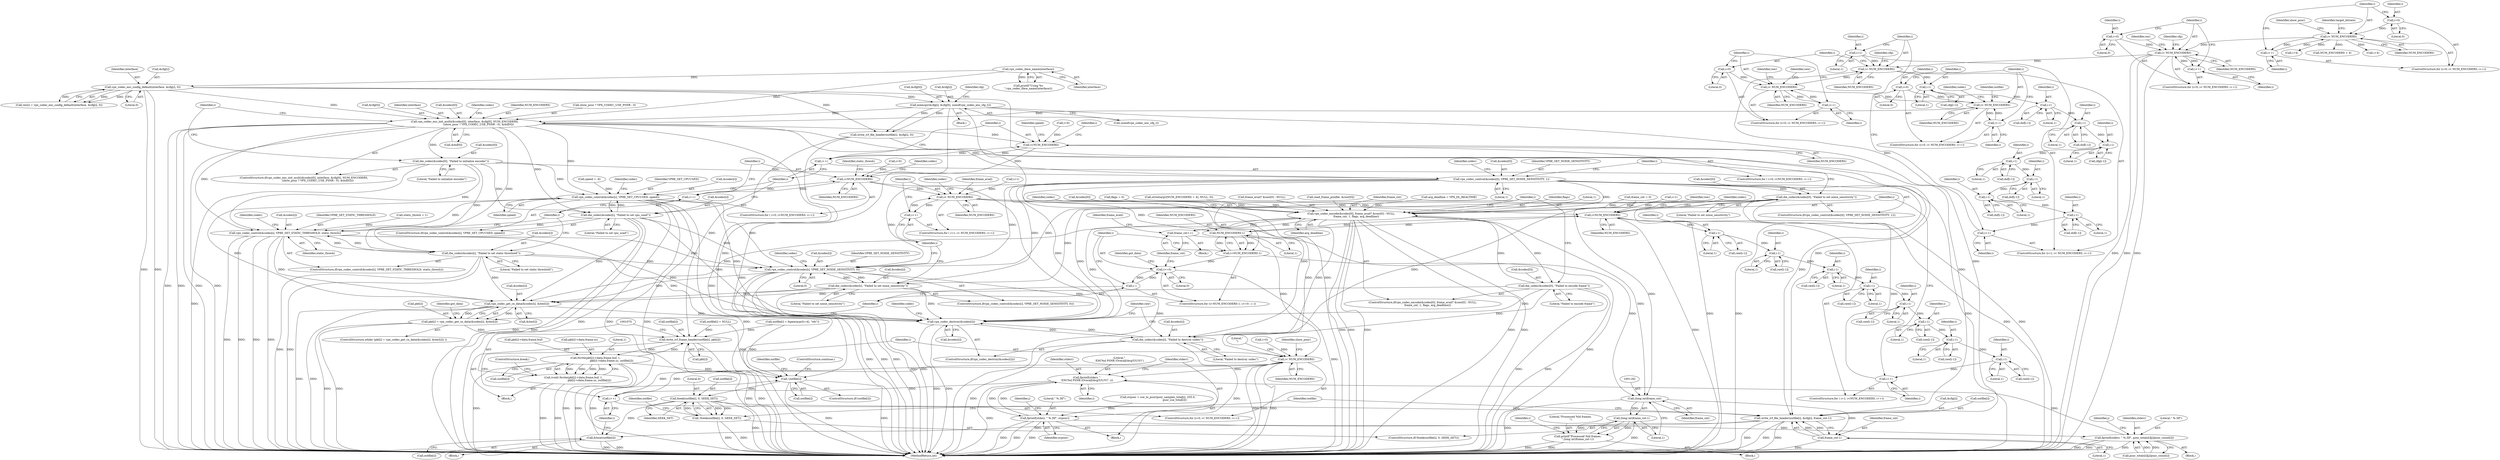 digraph "1_Android_5a9753fca56f0eeb9f61e342b2fccffc364f9426_22@array" {
"1000717" [label="(Call,vpx_codec_enc_init_multi(&codec[0], interface, &cfg[0], NUM_ENCODERS,\n                                 (show_psnr ? VPX_CODEC_USE_PSNR : 0), &dsf[0]))"];
"1000315" [label="(Call,vpx_codec_enc_config_default(interface, &cfg[i], 0))"];
"1000197" [label="(Call,vpx_codec_iface_name(interface))"];
"1000491" [label="(Call,memcpy(&cfg[i], &cfg[0], sizeof(vpx_codec_enc_cfg_t)))"];
"1000698" [label="(Call,i< NUM_ENCODERS)"];
"1000695" [label="(Call,i=0)"];
"1000701" [label="(Call,i++)"];
"1000637" [label="(Call,i< NUM_ENCODERS)"];
"1000640" [label="(Call,i++)"];
"1000634" [label="(Call,i=0)"];
"1000485" [label="(Call,i< NUM_ENCODERS)"];
"1000488" [label="(Call,i++)"];
"1000601" [label="(Call,i-1)"];
"1000586" [label="(Call,i-1)"];
"1000570" [label="(Call,i-1)"];
"1000562" [label="(Call,i-1)"];
"1000555" [label="(Call,i-1)"];
"1000542" [label="(Call,i-1)"];
"1000534" [label="(Call,i-1)"];
"1000527" [label="(Call,i-1)"];
"1000482" [label="(Call,i=1)"];
"1000305" [label="(Call,i< NUM_ENCODERS)"];
"1000308" [label="(Call,i++)"];
"1000302" [label="(Call,i=0)"];
"1000253" [label="(Call,i< NUM_ENCODERS)"];
"1000250" [label="(Call,i=0)"];
"1000256" [label="(Call,i++)"];
"1000736" [label="(Call,die_codec(&codec[0], \"Failed to initialize encoder\"))"];
"1000758" [label="(Call,vpx_codec_control(&codec[i], VP8E_SET_CPUUSED, speed))"];
"1000765" [label="(Call,die_codec(&codec[i], \"Failed to set cpu_used\"))"];
"1000786" [label="(Call,vpx_codec_control(&codec[i], VP8E_SET_STATIC_THRESHOLD, static_thresh))"];
"1000793" [label="(Call,die_codec(&codec[i], \"Failed to set static threshold\"))"];
"1000824" [label="(Call,vpx_codec_control(&codec[i], VP8E_SET_NOISE_SENSITIVITY, 0))"];
"1000831" [label="(Call,die_codec(&codec[i], \"Failed to set noise_sensitivity\"))"];
"1001041" [label="(Call,vpx_codec_get_cx_data(&codec[i], &iter[i]))"];
"1001037" [label="(Call,pkt[i] = vpx_codec_get_cx_data(&codec[i], &iter[i]))"];
"1001062" [label="(Call,write_ivf_frame_header(outfile[i], pkt[i]))"];
"1001071" [label="(Call,fwrite(pkt[i]->data.frame.buf, 1,\n                                      pkt[i]->data.frame.sz, outfile[i]))"];
"1001069" [label="(Call,(void) fwrite(pkt[i]->data.frame.buf, 1,\n                                      pkt[i]->data.frame.sz, outfile[i]))"];
"1001264" [label="(Call,!outfile[i])"];
"1001271" [label="(Call,fseek(outfile[i], 0, SEEK_SET))"];
"1001270" [label="(Call,!fseek(outfile[i], 0, SEEK_SET))"];
"1001277" [label="(Call,write_ivf_file_header(outfile[i], &cfg[i], frame_cnt-1))"];
"1001288" [label="(Call,fclose(outfile[i]))"];
"1001247" [label="(Call,vpx_codec_destroy(&codec[i]))"];
"1001252" [label="(Call,die_codec(&codec[i], \"Failed to destroy codec\"))"];
"1000800" [label="(Call,vpx_codec_control(&codec[0], VP8E_SET_NOISE_SENSITIVITY, 1))"];
"1000807" [label="(Call,die_codec(&codec[0], \"Failed to set noise_sensitivity\"))"];
"1000999" [label="(Call,vpx_codec_encode(&codec[0], frame_avail? &raw[0] : NULL,\n            frame_cnt, 1, flags, arg_deadline))"];
"1001015" [label="(Call,die_codec(&codec[0], \"Failed to encode frame\"))"];
"1001172" [label="(Call,frame_cnt++)"];
"1001181" [label="(Call,(long int)frame_cnt)"];
"1001180" [label="(Call,(long int)frame_cnt-1)"];
"1001178" [label="(Call,printf(\"Processed %ld frames.\n\",(long int)frame_cnt-1))"];
"1001285" [label="(Call,frame_cnt-1)"];
"1000746" [label="(Call,i<NUM_ENCODERS)"];
"1000749" [label="(Call,i++)"];
"1000775" [label="(Call,i<NUM_ENCODERS)"];
"1000778" [label="(Call,i++)"];
"1000817" [label="(Call,i< NUM_ENCODERS)"];
"1000820" [label="(Call,i++)"];
"1000870" [label="(Call,i<NUM_ENCODERS)"];
"1000881" [label="(Call,i-1)"];
"1000890" [label="(Call,i-1)"];
"1000899" [label="(Call,i-1)"];
"1000908" [label="(Call,i-1)"];
"1000917" [label="(Call,i-1)"];
"1000926" [label="(Call,i-1)"];
"1000934" [label="(Call,i-1)"];
"1000941" [label="(Call,i-1)"];
"1000873" [label="(Call,i++)"];
"1001024" [label="(Call,NUM_ENCODERS-1)"];
"1001022" [label="(Call,i=NUM_ENCODERS-1)"];
"1001027" [label="(Call,i>=0)"];
"1001030" [label="(Call,i--)"];
"1001189" [label="(Call,i< NUM_ENCODERS)"];
"1001192" [label="(Call,i++)"];
"1001216" [label="(Call,fprintf(stderr, \"\n ENC%d PSNR (Overall/Avg/Y/U/V)\", i))"];
"1001220" [label="(Call,fprintf(stderr, \" %.3lf\", ovpsnr))"];
"1001234" [label="(Call,fprintf(stderr, \" %.3lf\", psnr_totals[i][j]/psnr_count[i]))"];
"1000303" [label="(Identifier,i)"];
"1000195" [label="(Call,printf(\"Using %s\n\",vpx_codec_iface_name(interface)))"];
"1000305" [label="(Call,i< NUM_ENCODERS)"];
"1000765" [label="(Call,die_codec(&codec[i], \"Failed to set cpu_used\"))"];
"1000943" [label="(Literal,1)"];
"1001190" [label="(Identifier,i)"];
"1000936" [label="(Literal,1)"];
"1000135" [label="(Block,)"];
"1001194" [label="(Block,)"];
"1001275" [label="(Literal,0)"];
"1000824" [label="(Call,vpx_codec_control(&codec[i], VP8E_SET_NOISE_SENSITIVITY, 0))"];
"1000588" [label="(Literal,1)"];
"1000939" [label="(Call,raw[i-1])"];
"1001193" [label="(Identifier,i)"];
"1001281" [label="(Call,&cfg[i])"];
"1000308" [label="(Call,i++)"];
"1000746" [label="(Call,i<NUM_ENCODERS)"];
"1000587" [label="(Identifier,i)"];
"1000292" [label="(Identifier,show_psnr)"];
"1000534" [label="(Call,i-1)"];
"1000536" [label="(Literal,1)"];
"1000307" [label="(Identifier,NUM_ENCODERS)"];
"1000494" [label="(Identifier,cfg)"];
"1000832" [label="(Call,&codec[i])"];
"1000830" [label="(Literal,0)"];
"1001013" [label="(Identifier,flags)"];
"1000197" [label="(Call,vpx_codec_iface_name(interface))"];
"1001002" [label="(Identifier,codec)"];
"1000564" [label="(Literal,1)"];
"1000316" [label="(Identifier,interface)"];
"1001091" [label="(Call,outfile[i])"];
"1000311" [label="(Call,res[i] = vpx_codec_enc_config_default(interface, &cfg[i], 0))"];
"1000810" [label="(Identifier,codec)"];
"1000881" [label="(Call,i-1)"];
"1000723" [label="(Call,&cfg[0])"];
"1001296" [label="(MethodReturn,int)"];
"1001023" [label="(Identifier,i)"];
"1001014" [label="(Identifier,arg_deadline)"];
"1001293" [label="(Literal,\"\n\")"];
"1001226" [label="(Identifier,j)"];
"1000801" [label="(Call,&codec[0])"];
"1000601" [label="(Call,i-1)"];
"1000934" [label="(Call,i-1)"];
"1000556" [label="(Identifier,i)"];
"1000926" [label="(Call,i-1)"];
"1000785" [label="(ControlStructure,if(vpx_codec_control(&codec[i], VP8E_SET_STATIC_THRESHOLD, static_thresh)))"];
"1001187" [label="(Identifier,i)"];
"1000304" [label="(Literal,0)"];
"1000819" [label="(Identifier,NUM_ENCODERS)"];
"1000568" [label="(Call,dsf[i-1])"];
"1000888" [label="(Call,raw[i-1])"];
"1000313" [label="(Identifier,res)"];
"1000486" [label="(Identifier,i)"];
"1000306" [label="(Identifier,i)"];
"1000814" [label="(Call,i=1)"];
"1001217" [label="(Identifier,stderr)"];
"1000293" [label="(Call,strtol(argv[NUM_ENCODERS + 4], NULL, 0))"];
"1000743" [label="(Call,i=0)"];
"1000773" [label="(Identifier,i)"];
"1000542" [label="(Call,i-1)"];
"1001246" [label="(ControlStructure,if(vpx_codec_destroy(&codec[i])))"];
"1001186" [label="(Call,i=0)"];
"1000741" [label="(Literal,\"Failed to initialize encoder\")"];
"1001181" [label="(Call,(long int)frame_cnt)"];
"1000571" [label="(Identifier,i)"];
"1001197" [label="(Identifier,show_psnr)"];
"1000321" [label="(Literal,0)"];
"1000544" [label="(Literal,1)"];
"1000820" [label="(Call,i++)"];
"1000732" [label="(Call,&dsf[0])"];
"1000273" [label="(Call,outfile[i] = fopen(argv[i+4], \"wb\"))"];
"1000317" [label="(Call,&cfg[i])"];
"1000500" [label="(Call,sizeof(vpx_codec_enc_cfg_t))"];
"1000697" [label="(Literal,0)"];
"1000490" [label="(Block,)"];
"1001288" [label="(Call,fclose(outfile[i]))"];
"1000482" [label="(Call,i=1)"];
"1000489" [label="(Identifier,i)"];
"1000768" [label="(Identifier,codec)"];
"1001038" [label="(Call,pkt[i])"];
"1001216" [label="(Call,fprintf(stderr, \"\n ENC%d PSNR (Overall/Avg/Y/U/V)\", i))"];
"1001031" [label="(Identifier,i)"];
"1000791" [label="(Identifier,VP8E_SET_STATIC_THRESHOLD)"];
"1000821" [label="(Identifier,i)"];
"1000879" [label="(Call,raw[i-1])"];
"1001021" [label="(ControlStructure,for (i=NUM_ENCODERS-1; i>=0 ; i--))"];
"1001041" [label="(Call,vpx_codec_get_cx_data(&codec[i], &iter[i]))"];
"1001042" [label="(Call,&codec[i])"];
"1000783" [label="(Identifier,static_thresh)"];
"1000782" [label="(Call,static_thresh = 1)"];
"1000707" [label="(Call,write_ivf_file_header(outfile[i], &cfg[i], 0))"];
"1000603" [label="(Literal,1)"];
"1001004" [label="(Call,frame_avail? &raw[0] : NULL)"];
"1001269" [label="(ControlStructure,if(!fseek(outfile[i], 0, SEEK_SET)))"];
"1001233" [label="(Block,)"];
"1000640" [label="(Call,i++)"];
"1000918" [label="(Identifier,i)"];
"1001191" [label="(Identifier,NUM_ENCODERS)"];
"1001185" [label="(ControlStructure,for (i=0; i< NUM_ENCODERS; i++))"];
"1001025" [label="(Identifier,NUM_ENCODERS)"];
"1000638" [label="(Identifier,i)"];
"1000563" [label="(Identifier,i)"];
"1000831" [label="(Call,die_codec(&codec[i], \"Failed to set noise_sensitivity\"))"];
"1000772" [label="(Call,i=0)"];
"1000553" [label="(Call,cfg[i-1])"];
"1001180" [label="(Call,(long int)frame_cnt-1)"];
"1000678" [label="(Identifier,raw)"];
"1001221" [label="(Identifier,stderr)"];
"1000698" [label="(Call,i< NUM_ENCODERS)"];
"1000847" [label="(Block,)"];
"1001026" [label="(Literal,1)"];
"1000737" [label="(Call,&codec[0])"];
"1000562" [label="(Call,i-1)"];
"1000812" [label="(Literal,\"Failed to set noise_sensitivity\")"];
"1000901" [label="(Literal,1)"];
"1001173" [label="(Identifier,frame_cnt)"];
"1000736" [label="(Call,die_codec(&codec[0], \"Failed to initialize encoder\"))"];
"1000999" [label="(Call,vpx_codec_encode(&codec[0], frame_avail? &raw[0] : NULL,\n            frame_cnt, 1, flags, arg_deadline))"];
"1000807" [label="(Call,die_codec(&codec[0], \"Failed to set noise_sensitivity\"))"];
"1000525" [label="(Call,cfg[i-1])"];
"1000485" [label="(Call,i< NUM_ENCODERS)"];
"1001276" [label="(Identifier,SEEK_SET)"];
"1000871" [label="(Identifier,i)"];
"1000586" [label="(Call,i-1)"];
"1000253" [label="(Call,i< NUM_ENCODERS)"];
"1001184" [label="(Literal,1)"];
"1000262" [label="(Identifier,target_bitrate)"];
"1001223" [label="(Identifier,ovpsnr)"];
"1000716" [label="(ControlStructure,if(vpx_codec_enc_init_multi(&codec[0], interface, &cfg[0], NUM_ENCODERS,\n                                 (show_psnr ? VPX_CODEC_USE_PSNR : 0), &dsf[0])))"];
"1000700" [label="(Identifier,NUM_ENCODERS)"];
"1001060" [label="(Block,)"];
"1000602" [label="(Identifier,i)"];
"1000900" [label="(Identifier,i)"];
"1000928" [label="(Literal,1)"];
"1000806" [label="(Literal,1)"];
"1001272" [label="(Call,outfile[i])"];
"1000249" [label="(ControlStructure,for (i=0; i< NUM_ENCODERS; i++))"];
"1000758" [label="(Call,vpx_codec_control(&codec[i], VP8E_SET_CPUUSED, speed))"];
"1000250" [label="(Call,i=0)"];
"1001273" [label="(Identifier,outfile)"];
"1000777" [label="(Identifier,NUM_ENCODERS)"];
"1001183" [label="(Identifier,frame_cnt)"];
"1000899" [label="(Call,i-1)"];
"1001218" [label="(Literal,\"\n ENC%d PSNR (Overall/Avg/Y/U/V)\")"];
"1000702" [label="(Identifier,i)"];
"1000570" [label="(Call,i-1)"];
"1000874" [label="(Identifier,i)"];
"1000484" [label="(Literal,1)"];
"1001036" [label="(ControlStructure,while( (pkt[i] = vpx_codec_get_cx_data(&codec[i], &iter[i])) ))"];
"1001062" [label="(Call,write_ivf_frame_header(outfile[i], pkt[i]))"];
"1001263" [label="(ControlStructure,if(!outfile[i]))"];
"1000491" [label="(Call,memcpy(&cfg[i], &cfg[0], sizeof(vpx_codec_enc_cfg_t)))"];
"1000696" [label="(Identifier,i)"];
"1000280" [label="(Call,i+4)"];
"1001034" [label="(Identifier,got_data)"];
"1000924" [label="(Call,raw[i-1])"];
"1000998" [label="(ControlStructure,if(vpx_codec_encode(&codec[0], frame_avail? &raw[0] : NULL,\n            frame_cnt, 1, flags, arg_deadline)))"];
"1000301" [label="(ControlStructure,for (i=0; i< NUM_ENCODERS; i++))"];
"1000763" [label="(Identifier,VP8E_SET_CPUUSED)"];
"1000799" [label="(ControlStructure,if(vpx_codec_control(&codec[0], VP8E_SET_NOISE_SENSITIVITY, 1)))"];
"1001270" [label="(Call,!fseek(outfile[i], 0, SEEK_SET))"];
"1000857" [label="(Call,read_frame_p(infile, &raw[0]))"];
"1001222" [label="(Literal,\" %.3lf\")"];
"1000793" [label="(Call,die_codec(&codec[i], \"Failed to set static threshold\"))"];
"1001178" [label="(Call,printf(\"Processed %ld frames.\n\",(long int)frame_cnt-1))"];
"1000748" [label="(Identifier,NUM_ENCODERS)"];
"1000891" [label="(Identifier,i)"];
"1000742" [label="(ControlStructure,for ( i=0; i<NUM_ENCODERS; i++))"];
"1001271" [label="(Call,fseek(outfile[i], 0, SEEK_SET))"];
"1000701" [label="(Call,i++)"];
"1001024" [label="(Call,NUM_ENCODERS-1)"];
"1000256" [label="(Call,i++)"];
"1000488" [label="(Call,i++)"];
"1000694" [label="(ControlStructure,for (i=0; i< NUM_ENCODERS; i++))"];
"1000695" [label="(Call,i=0)"];
"1000481" [label="(ControlStructure,for (i=1; i< NUM_ENCODERS; i++))"];
"1001268" [label="(ControlStructure,continue;)"];
"1000637" [label="(Call,i< NUM_ENCODERS)"];
"1001011" [label="(Identifier,frame_cnt)"];
"1000757" [label="(ControlStructure,if(vpx_codec_control(&codec[i], VP8E_SET_CPUUSED, speed)))"];
"1001206" [label="(Call,ovpsnr = sse_to_psnr(psnr_samples_total[i], 255.0,\n                                        psnr_sse_total[i]))"];
"1000705" [label="(Identifier,outfile)"];
"1000927" [label="(Identifier,i)"];
"1000759" [label="(Call,&codec[i])"];
"1000897" [label="(Call,raw[i-1])"];
"1000919" [label="(Literal,1)"];
"1000827" [label="(Identifier,codec)"];
"1000836" [label="(Literal,\"Failed to set noise_sensitivity\")"];
"1000265" [label="(Call,outfile[i] = NULL)"];
"1000867" [label="(Call,i=1)"];
"1001081" [label="(Literal,1)"];
"1000834" [label="(Identifier,codec)"];
"1000883" [label="(Literal,1)"];
"1001219" [label="(Identifier,i)"];
"1000252" [label="(Literal,0)"];
"1000770" [label="(Literal,\"Failed to set cpu_used\")"];
"1000803" [label="(Identifier,codec)"];
"1001234" [label="(Call,fprintf(stderr, \" %.3lf\", psnr_totals[i][j]/psnr_count[i]))"];
"1001030" [label="(Call,i--)"];
"1000771" [label="(ControlStructure,for ( i=0; i<NUM_ENCODERS; i++))"];
"1000722" [label="(Identifier,interface)"];
"1001094" [label="(ControlStructure,break;)"];
"1000198" [label="(Identifier,interface)"];
"1000766" [label="(Call,&codec[i])"];
"1000156" [label="(Call,arg_deadline = VPX_DL_REALTIME)"];
"1000699" [label="(Identifier,i)"];
"1000296" [label="(Call,NUM_ENCODERS + 4)"];
"1001203" [label="(Block,)"];
"1000543" [label="(Identifier,i)"];
"1000779" [label="(Identifier,i)"];
"1000786" [label="(Call,vpx_codec_control(&codec[i], VP8E_SET_STATIC_THRESHOLD, static_thresh))"];
"1001063" [label="(Call,outfile[i])"];
"1000257" [label="(Identifier,i)"];
"1000798" [label="(Literal,\"Failed to set static threshold\")"];
"1000817" [label="(Call,i< NUM_ENCODERS)"];
"1000872" [label="(Identifier,NUM_ENCODERS)"];
"1000647" [label="(Identifier,raw)"];
"1000288" [label="(Call,i+4)"];
"1000909" [label="(Identifier,i)"];
"1000302" [label="(Call,i=0)"];
"1000251" [label="(Identifier,i)"];
"1000906" [label="(Call,raw[i-1])"];
"1000866" [label="(ControlStructure,for ( i=1; i<NUM_ENCODERS; i++))"];
"1001046" [label="(Call,&iter[i])"];
"1001290" [label="(Identifier,outfile)"];
"1001072" [label="(Call,pkt[i]->data.frame.buf)"];
"1000540" [label="(Call,dsf[i-1])"];
"1000718" [label="(Call,&codec[0])"];
"1000141" [label="(Call,frame_cnt = 0)"];
"1001066" [label="(Call,pkt[i])"];
"1001012" [label="(Literal,1)"];
"1000555" [label="(Call,i-1)"];
"1001189" [label="(Call,i< NUM_ENCODERS)"];
"1001255" [label="(Identifier,codec)"];
"1000641" [label="(Identifier,i)"];
"1000908" [label="(Call,i-1)"];
"1000892" [label="(Literal,1)"];
"1000309" [label="(Identifier,i)"];
"1000825" [label="(Call,&codec[i])"];
"1000557" [label="(Literal,1)"];
"1000932" [label="(Call,raw[i-1])"];
"1000873" [label="(Call,i++)"];
"1001082" [label="(Call,pkt[i]->data.frame.sz)"];
"1000739" [label="(Identifier,codec)"];
"1000941" [label="(Call,i-1)"];
"1000775" [label="(Call,i<NUM_ENCODERS)"];
"1000639" [label="(Identifier,NUM_ENCODERS)"];
"1000254" [label="(Identifier,i)"];
"1000882" [label="(Identifier,i)"];
"1001018" [label="(Identifier,codec)"];
"1001028" [label="(Identifier,i)"];
"1000829" [label="(Identifier,VP8E_SET_NOISE_SENSITIVITY)"];
"1000917" [label="(Call,i-1)"];
"1001172" [label="(Call,frame_cnt++)"];
"1000910" [label="(Literal,1)"];
"1000528" [label="(Identifier,i)"];
"1001000" [label="(Call,&codec[0])"];
"1000635" [label="(Identifier,i)"];
"1000496" [label="(Call,&cfg[0])"];
"1000813" [label="(ControlStructure,for ( i=1; i< NUM_ENCODERS; i++))"];
"1000838" [label="(Identifier,frame_avail)"];
"1000754" [label="(Identifier,speed)"];
"1000805" [label="(Identifier,VP8E_SET_NOISE_SENSITIVITY)"];
"1001236" [label="(Literal,\" %.3lf\")"];
"1000792" [label="(Identifier,static_thresh)"];
"1000870" [label="(Call,i<NUM_ENCODERS)"];
"1000747" [label="(Identifier,i)"];
"1000492" [label="(Call,&cfg[i])"];
"1001052" [label="(Identifier,got_data)"];
"1000572" [label="(Literal,1)"];
"1000315" [label="(Call,vpx_codec_enc_config_default(interface, &cfg[i], 0))"];
"1001252" [label="(Call,die_codec(&codec[i], \"Failed to destroy codec\"))"];
"1001192" [label="(Call,i++)"];
"1001289" [label="(Call,outfile[i])"];
"1001286" [label="(Identifier,frame_cnt)"];
"1000636" [label="(Literal,0)"];
"1000483" [label="(Identifier,i)"];
"1000845" [label="(Identifier,frame_avail)"];
"1000776" [label="(Identifier,i)"];
"1000599" [label="(Call,dsf[i-1])"];
"1001020" [label="(Literal,\"Failed to encode frame\")"];
"1001265" [label="(Call,outfile[i])"];
"1000750" [label="(Identifier,i)"];
"1000487" [label="(Identifier,NUM_ENCODERS)"];
"1001237" [label="(Call,psnr_totals[i][j]/psnr_count[i])"];
"1000852" [label="(Call,flags = 0)"];
"1000634" [label="(Call,i=0)"];
"1000753" [label="(Call,speed = -6)"];
"1001037" [label="(Call,pkt[i] = vpx_codec_get_cx_data(&codec[i], &iter[i]))"];
"1001029" [label="(Literal,0)"];
"1000505" [label="(Identifier,cfg)"];
"1001015" [label="(Call,die_codec(&codec[0], \"Failed to encode frame\"))"];
"1000890" [label="(Call,i-1)"];
"1001232" [label="(Identifier,j)"];
"1001071" [label="(Call,fwrite(pkt[i]->data.frame.buf, 1,\n                                      pkt[i]->data.frame.sz, outfile[i]))"];
"1001016" [label="(Call,&codec[0])"];
"1000796" [label="(Identifier,codec)"];
"1000818" [label="(Identifier,i)"];
"1000529" [label="(Literal,1)"];
"1000633" [label="(ControlStructure,for (i=0; i< NUM_ENCODERS; i++))"];
"1000527" [label="(Call,i-1)"];
"1000808" [label="(Call,&codec[0])"];
"1001235" [label="(Identifier,stderr)"];
"1000584" [label="(Call,dsf[i-1])"];
"1000778" [label="(Call,i++)"];
"1000942" [label="(Identifier,i)"];
"1001278" [label="(Call,outfile[i])"];
"1001179" [label="(Literal,\"Processed %ld frames.\n\")"];
"1000815" [label="(Identifier,i)"];
"1000255" [label="(Identifier,NUM_ENCODERS)"];
"1001264" [label="(Call,!outfile[i])"];
"1000800" [label="(Call,vpx_codec_control(&codec[0], VP8E_SET_NOISE_SENSITIVITY, 1))"];
"1000823" [label="(ControlStructure,if(vpx_codec_control(&codec[i], VP8E_SET_NOISE_SENSITIVITY, 0)))"];
"1001261" [label="(Identifier,raw)"];
"1001069" [label="(Call,(void) fwrite(pkt[i]->data.frame.buf, 1,\n                                      pkt[i]->data.frame.sz, outfile[i]))"];
"1000535" [label="(Identifier,i)"];
"1000727" [label="(Identifier,NUM_ENCODERS)"];
"1001220" [label="(Call,fprintf(stderr, \" %.3lf\", ovpsnr))"];
"1000744" [label="(Identifier,i)"];
"1000749" [label="(Call,i++)"];
"1000794" [label="(Call,&codec[i])"];
"1000720" [label="(Identifier,codec)"];
"1000560" [label="(Call,dsf[i-1])"];
"1000728" [label="(Call,show_psnr ? VPX_CODEC_USE_PSNR : 0)"];
"1001277" [label="(Call,write_ivf_file_header(outfile[i], &cfg[i], frame_cnt-1))"];
"1000532" [label="(Call,dsf[i-1])"];
"1000787" [label="(Call,&codec[i])"];
"1001279" [label="(Identifier,outfile)"];
"1001247" [label="(Call,vpx_codec_destroy(&codec[i]))"];
"1000338" [label="(Identifier,cfg)"];
"1000935" [label="(Identifier,i)"];
"1001022" [label="(Call,i=NUM_ENCODERS-1)"];
"1000880" [label="(Identifier,raw)"];
"1001285" [label="(Call,frame_cnt-1)"];
"1001253" [label="(Call,&codec[i])"];
"1001257" [label="(Literal,\"Failed to destroy codec\")"];
"1001248" [label="(Call,&codec[i])"];
"1000915" [label="(Call,raw[i-1])"];
"1001027" [label="(Call,i>=0)"];
"1001287" [label="(Literal,1)"];
"1000717" [label="(Call,vpx_codec_enc_init_multi(&codec[0], interface, &cfg[0], NUM_ENCODERS,\n                                 (show_psnr ? VPX_CODEC_USE_PSNR : 0), &dsf[0]))"];
"1000764" [label="(Identifier,speed)"];
"1000717" -> "1000716"  [label="AST: "];
"1000717" -> "1000732"  [label="CFG: "];
"1000718" -> "1000717"  [label="AST: "];
"1000722" -> "1000717"  [label="AST: "];
"1000723" -> "1000717"  [label="AST: "];
"1000727" -> "1000717"  [label="AST: "];
"1000728" -> "1000717"  [label="AST: "];
"1000732" -> "1000717"  [label="AST: "];
"1000739" -> "1000717"  [label="CFG: "];
"1000744" -> "1000717"  [label="CFG: "];
"1000717" -> "1001296"  [label="DDG: "];
"1000717" -> "1001296"  [label="DDG: "];
"1000717" -> "1001296"  [label="DDG: "];
"1000717" -> "1001296"  [label="DDG: "];
"1000717" -> "1001296"  [label="DDG: "];
"1000315" -> "1000717"  [label="DDG: "];
"1000197" -> "1000717"  [label="DDG: "];
"1000491" -> "1000717"  [label="DDG: "];
"1000698" -> "1000717"  [label="DDG: "];
"1000717" -> "1000736"  [label="DDG: "];
"1000717" -> "1000746"  [label="DDG: "];
"1000717" -> "1000758"  [label="DDG: "];
"1000717" -> "1000765"  [label="DDG: "];
"1000717" -> "1000786"  [label="DDG: "];
"1000717" -> "1000793"  [label="DDG: "];
"1000717" -> "1000800"  [label="DDG: "];
"1000717" -> "1001277"  [label="DDG: "];
"1000315" -> "1000311"  [label="AST: "];
"1000315" -> "1000321"  [label="CFG: "];
"1000316" -> "1000315"  [label="AST: "];
"1000317" -> "1000315"  [label="AST: "];
"1000321" -> "1000315"  [label="AST: "];
"1000311" -> "1000315"  [label="CFG: "];
"1000315" -> "1001296"  [label="DDG: "];
"1000315" -> "1001296"  [label="DDG: "];
"1000315" -> "1000311"  [label="DDG: "];
"1000315" -> "1000311"  [label="DDG: "];
"1000315" -> "1000311"  [label="DDG: "];
"1000197" -> "1000315"  [label="DDG: "];
"1000315" -> "1000491"  [label="DDG: "];
"1000315" -> "1000707"  [label="DDG: "];
"1000315" -> "1001277"  [label="DDG: "];
"1000197" -> "1000195"  [label="AST: "];
"1000197" -> "1000198"  [label="CFG: "];
"1000198" -> "1000197"  [label="AST: "];
"1000195" -> "1000197"  [label="CFG: "];
"1000197" -> "1000195"  [label="DDG: "];
"1000491" -> "1000490"  [label="AST: "];
"1000491" -> "1000500"  [label="CFG: "];
"1000492" -> "1000491"  [label="AST: "];
"1000496" -> "1000491"  [label="AST: "];
"1000500" -> "1000491"  [label="AST: "];
"1000505" -> "1000491"  [label="CFG: "];
"1000491" -> "1001296"  [label="DDG: "];
"1000491" -> "1001296"  [label="DDG: "];
"1000491" -> "1000707"  [label="DDG: "];
"1000491" -> "1000707"  [label="DDG: "];
"1000491" -> "1001277"  [label="DDG: "];
"1000698" -> "1000694"  [label="AST: "];
"1000698" -> "1000700"  [label="CFG: "];
"1000699" -> "1000698"  [label="AST: "];
"1000700" -> "1000698"  [label="AST: "];
"1000705" -> "1000698"  [label="CFG: "];
"1000720" -> "1000698"  [label="CFG: "];
"1000695" -> "1000698"  [label="DDG: "];
"1000701" -> "1000698"  [label="DDG: "];
"1000637" -> "1000698"  [label="DDG: "];
"1000698" -> "1000701"  [label="DDG: "];
"1000695" -> "1000694"  [label="AST: "];
"1000695" -> "1000697"  [label="CFG: "];
"1000696" -> "1000695"  [label="AST: "];
"1000697" -> "1000695"  [label="AST: "];
"1000699" -> "1000695"  [label="CFG: "];
"1000701" -> "1000694"  [label="AST: "];
"1000701" -> "1000702"  [label="CFG: "];
"1000702" -> "1000701"  [label="AST: "];
"1000699" -> "1000701"  [label="CFG: "];
"1000637" -> "1000633"  [label="AST: "];
"1000637" -> "1000639"  [label="CFG: "];
"1000638" -> "1000637"  [label="AST: "];
"1000639" -> "1000637"  [label="AST: "];
"1000647" -> "1000637"  [label="CFG: "];
"1000678" -> "1000637"  [label="CFG: "];
"1000640" -> "1000637"  [label="DDG: "];
"1000634" -> "1000637"  [label="DDG: "];
"1000485" -> "1000637"  [label="DDG: "];
"1000637" -> "1000640"  [label="DDG: "];
"1000640" -> "1000633"  [label="AST: "];
"1000640" -> "1000641"  [label="CFG: "];
"1000641" -> "1000640"  [label="AST: "];
"1000638" -> "1000640"  [label="CFG: "];
"1000634" -> "1000633"  [label="AST: "];
"1000634" -> "1000636"  [label="CFG: "];
"1000635" -> "1000634"  [label="AST: "];
"1000636" -> "1000634"  [label="AST: "];
"1000638" -> "1000634"  [label="CFG: "];
"1000485" -> "1000481"  [label="AST: "];
"1000485" -> "1000487"  [label="CFG: "];
"1000486" -> "1000485"  [label="AST: "];
"1000487" -> "1000485"  [label="AST: "];
"1000494" -> "1000485"  [label="CFG: "];
"1000635" -> "1000485"  [label="CFG: "];
"1000488" -> "1000485"  [label="DDG: "];
"1000482" -> "1000485"  [label="DDG: "];
"1000305" -> "1000485"  [label="DDG: "];
"1000485" -> "1000527"  [label="DDG: "];
"1000488" -> "1000481"  [label="AST: "];
"1000488" -> "1000489"  [label="CFG: "];
"1000489" -> "1000488"  [label="AST: "];
"1000486" -> "1000488"  [label="CFG: "];
"1000601" -> "1000488"  [label="DDG: "];
"1000601" -> "1000599"  [label="AST: "];
"1000601" -> "1000603"  [label="CFG: "];
"1000602" -> "1000601"  [label="AST: "];
"1000603" -> "1000601"  [label="AST: "];
"1000599" -> "1000601"  [label="CFG: "];
"1000586" -> "1000601"  [label="DDG: "];
"1000586" -> "1000584"  [label="AST: "];
"1000586" -> "1000588"  [label="CFG: "];
"1000587" -> "1000586"  [label="AST: "];
"1000588" -> "1000586"  [label="AST: "];
"1000584" -> "1000586"  [label="CFG: "];
"1000570" -> "1000586"  [label="DDG: "];
"1000570" -> "1000568"  [label="AST: "];
"1000570" -> "1000572"  [label="CFG: "];
"1000571" -> "1000570"  [label="AST: "];
"1000572" -> "1000570"  [label="AST: "];
"1000568" -> "1000570"  [label="CFG: "];
"1000562" -> "1000570"  [label="DDG: "];
"1000562" -> "1000560"  [label="AST: "];
"1000562" -> "1000564"  [label="CFG: "];
"1000563" -> "1000562"  [label="AST: "];
"1000564" -> "1000562"  [label="AST: "];
"1000560" -> "1000562"  [label="CFG: "];
"1000555" -> "1000562"  [label="DDG: "];
"1000555" -> "1000553"  [label="AST: "];
"1000555" -> "1000557"  [label="CFG: "];
"1000556" -> "1000555"  [label="AST: "];
"1000557" -> "1000555"  [label="AST: "];
"1000553" -> "1000555"  [label="CFG: "];
"1000542" -> "1000555"  [label="DDG: "];
"1000542" -> "1000540"  [label="AST: "];
"1000542" -> "1000544"  [label="CFG: "];
"1000543" -> "1000542"  [label="AST: "];
"1000544" -> "1000542"  [label="AST: "];
"1000540" -> "1000542"  [label="CFG: "];
"1000534" -> "1000542"  [label="DDG: "];
"1000534" -> "1000532"  [label="AST: "];
"1000534" -> "1000536"  [label="CFG: "];
"1000535" -> "1000534"  [label="AST: "];
"1000536" -> "1000534"  [label="AST: "];
"1000532" -> "1000534"  [label="CFG: "];
"1000527" -> "1000534"  [label="DDG: "];
"1000527" -> "1000525"  [label="AST: "];
"1000527" -> "1000529"  [label="CFG: "];
"1000528" -> "1000527"  [label="AST: "];
"1000529" -> "1000527"  [label="AST: "];
"1000525" -> "1000527"  [label="CFG: "];
"1000482" -> "1000481"  [label="AST: "];
"1000482" -> "1000484"  [label="CFG: "];
"1000483" -> "1000482"  [label="AST: "];
"1000484" -> "1000482"  [label="AST: "];
"1000486" -> "1000482"  [label="CFG: "];
"1000305" -> "1000301"  [label="AST: "];
"1000305" -> "1000307"  [label="CFG: "];
"1000306" -> "1000305"  [label="AST: "];
"1000307" -> "1000305"  [label="AST: "];
"1000313" -> "1000305"  [label="CFG: "];
"1000338" -> "1000305"  [label="CFG: "];
"1000305" -> "1001296"  [label="DDG: "];
"1000305" -> "1001296"  [label="DDG: "];
"1000305" -> "1001296"  [label="DDG: "];
"1000308" -> "1000305"  [label="DDG: "];
"1000302" -> "1000305"  [label="DDG: "];
"1000253" -> "1000305"  [label="DDG: "];
"1000305" -> "1000308"  [label="DDG: "];
"1000308" -> "1000301"  [label="AST: "];
"1000308" -> "1000309"  [label="CFG: "];
"1000309" -> "1000308"  [label="AST: "];
"1000306" -> "1000308"  [label="CFG: "];
"1000302" -> "1000301"  [label="AST: "];
"1000302" -> "1000304"  [label="CFG: "];
"1000303" -> "1000302"  [label="AST: "];
"1000304" -> "1000302"  [label="AST: "];
"1000306" -> "1000302"  [label="CFG: "];
"1000253" -> "1000249"  [label="AST: "];
"1000253" -> "1000255"  [label="CFG: "];
"1000254" -> "1000253"  [label="AST: "];
"1000255" -> "1000253"  [label="AST: "];
"1000262" -> "1000253"  [label="CFG: "];
"1000292" -> "1000253"  [label="CFG: "];
"1000250" -> "1000253"  [label="DDG: "];
"1000256" -> "1000253"  [label="DDG: "];
"1000253" -> "1000256"  [label="DDG: "];
"1000253" -> "1000280"  [label="DDG: "];
"1000253" -> "1000288"  [label="DDG: "];
"1000253" -> "1000296"  [label="DDG: "];
"1000250" -> "1000249"  [label="AST: "];
"1000250" -> "1000252"  [label="CFG: "];
"1000251" -> "1000250"  [label="AST: "];
"1000252" -> "1000250"  [label="AST: "];
"1000254" -> "1000250"  [label="CFG: "];
"1000256" -> "1000249"  [label="AST: "];
"1000256" -> "1000257"  [label="CFG: "];
"1000257" -> "1000256"  [label="AST: "];
"1000254" -> "1000256"  [label="CFG: "];
"1000736" -> "1000716"  [label="AST: "];
"1000736" -> "1000741"  [label="CFG: "];
"1000737" -> "1000736"  [label="AST: "];
"1000741" -> "1000736"  [label="AST: "];
"1000744" -> "1000736"  [label="CFG: "];
"1000736" -> "1001296"  [label="DDG: "];
"1000736" -> "1000758"  [label="DDG: "];
"1000736" -> "1000765"  [label="DDG: "];
"1000736" -> "1000786"  [label="DDG: "];
"1000736" -> "1000793"  [label="DDG: "];
"1000736" -> "1000800"  [label="DDG: "];
"1000758" -> "1000757"  [label="AST: "];
"1000758" -> "1000764"  [label="CFG: "];
"1000759" -> "1000758"  [label="AST: "];
"1000763" -> "1000758"  [label="AST: "];
"1000764" -> "1000758"  [label="AST: "];
"1000768" -> "1000758"  [label="CFG: "];
"1000750" -> "1000758"  [label="CFG: "];
"1000758" -> "1001296"  [label="DDG: "];
"1000758" -> "1001296"  [label="DDG: "];
"1000758" -> "1001296"  [label="DDG: "];
"1000758" -> "1001296"  [label="DDG: "];
"1000765" -> "1000758"  [label="DDG: "];
"1000753" -> "1000758"  [label="DDG: "];
"1000758" -> "1000765"  [label="DDG: "];
"1000758" -> "1000786"  [label="DDG: "];
"1000758" -> "1000824"  [label="DDG: "];
"1000758" -> "1001041"  [label="DDG: "];
"1000758" -> "1001247"  [label="DDG: "];
"1000765" -> "1000757"  [label="AST: "];
"1000765" -> "1000770"  [label="CFG: "];
"1000766" -> "1000765"  [label="AST: "];
"1000770" -> "1000765"  [label="AST: "];
"1000750" -> "1000765"  [label="CFG: "];
"1000765" -> "1001296"  [label="DDG: "];
"1000765" -> "1001296"  [label="DDG: "];
"1000765" -> "1000786"  [label="DDG: "];
"1000765" -> "1000824"  [label="DDG: "];
"1000765" -> "1001041"  [label="DDG: "];
"1000765" -> "1001247"  [label="DDG: "];
"1000786" -> "1000785"  [label="AST: "];
"1000786" -> "1000792"  [label="CFG: "];
"1000787" -> "1000786"  [label="AST: "];
"1000791" -> "1000786"  [label="AST: "];
"1000792" -> "1000786"  [label="AST: "];
"1000796" -> "1000786"  [label="CFG: "];
"1000779" -> "1000786"  [label="CFG: "];
"1000786" -> "1001296"  [label="DDG: "];
"1000786" -> "1001296"  [label="DDG: "];
"1000786" -> "1001296"  [label="DDG: "];
"1000786" -> "1001296"  [label="DDG: "];
"1000793" -> "1000786"  [label="DDG: "];
"1000782" -> "1000786"  [label="DDG: "];
"1000786" -> "1000793"  [label="DDG: "];
"1000786" -> "1000824"  [label="DDG: "];
"1000786" -> "1001041"  [label="DDG: "];
"1000786" -> "1001247"  [label="DDG: "];
"1000793" -> "1000785"  [label="AST: "];
"1000793" -> "1000798"  [label="CFG: "];
"1000794" -> "1000793"  [label="AST: "];
"1000798" -> "1000793"  [label="AST: "];
"1000779" -> "1000793"  [label="CFG: "];
"1000793" -> "1001296"  [label="DDG: "];
"1000793" -> "1001296"  [label="DDG: "];
"1000793" -> "1000824"  [label="DDG: "];
"1000793" -> "1001041"  [label="DDG: "];
"1000793" -> "1001247"  [label="DDG: "];
"1000824" -> "1000823"  [label="AST: "];
"1000824" -> "1000830"  [label="CFG: "];
"1000825" -> "1000824"  [label="AST: "];
"1000829" -> "1000824"  [label="AST: "];
"1000830" -> "1000824"  [label="AST: "];
"1000834" -> "1000824"  [label="CFG: "];
"1000821" -> "1000824"  [label="CFG: "];
"1000824" -> "1001296"  [label="DDG: "];
"1000824" -> "1001296"  [label="DDG: "];
"1000824" -> "1001296"  [label="DDG: "];
"1000807" -> "1000824"  [label="DDG: "];
"1000831" -> "1000824"  [label="DDG: "];
"1000800" -> "1000824"  [label="DDG: "];
"1000800" -> "1000824"  [label="DDG: "];
"1000824" -> "1000831"  [label="DDG: "];
"1000824" -> "1001041"  [label="DDG: "];
"1000824" -> "1001247"  [label="DDG: "];
"1000831" -> "1000823"  [label="AST: "];
"1000831" -> "1000836"  [label="CFG: "];
"1000832" -> "1000831"  [label="AST: "];
"1000836" -> "1000831"  [label="AST: "];
"1000821" -> "1000831"  [label="CFG: "];
"1000831" -> "1001296"  [label="DDG: "];
"1000831" -> "1001296"  [label="DDG: "];
"1000807" -> "1000831"  [label="DDG: "];
"1000800" -> "1000831"  [label="DDG: "];
"1000831" -> "1001041"  [label="DDG: "];
"1000831" -> "1001247"  [label="DDG: "];
"1001041" -> "1001037"  [label="AST: "];
"1001041" -> "1001046"  [label="CFG: "];
"1001042" -> "1001041"  [label="AST: "];
"1001046" -> "1001041"  [label="AST: "];
"1001037" -> "1001041"  [label="CFG: "];
"1001041" -> "1001296"  [label="DDG: "];
"1001041" -> "1001296"  [label="DDG: "];
"1001041" -> "1001037"  [label="DDG: "];
"1001041" -> "1001037"  [label="DDG: "];
"1001015" -> "1001041"  [label="DDG: "];
"1000999" -> "1001041"  [label="DDG: "];
"1001041" -> "1001247"  [label="DDG: "];
"1001037" -> "1001036"  [label="AST: "];
"1001038" -> "1001037"  [label="AST: "];
"1001052" -> "1001037"  [label="CFG: "];
"1001031" -> "1001037"  [label="CFG: "];
"1001037" -> "1001296"  [label="DDG: "];
"1001037" -> "1001296"  [label="DDG: "];
"1001037" -> "1001062"  [label="DDG: "];
"1001062" -> "1001060"  [label="AST: "];
"1001062" -> "1001066"  [label="CFG: "];
"1001063" -> "1001062"  [label="AST: "];
"1001066" -> "1001062"  [label="AST: "];
"1001070" -> "1001062"  [label="CFG: "];
"1001062" -> "1001296"  [label="DDG: "];
"1001062" -> "1001296"  [label="DDG: "];
"1000707" -> "1001062"  [label="DDG: "];
"1000265" -> "1001062"  [label="DDG: "];
"1000273" -> "1001062"  [label="DDG: "];
"1001071" -> "1001062"  [label="DDG: "];
"1001062" -> "1001071"  [label="DDG: "];
"1001071" -> "1001069"  [label="AST: "];
"1001071" -> "1001091"  [label="CFG: "];
"1001072" -> "1001071"  [label="AST: "];
"1001081" -> "1001071"  [label="AST: "];
"1001082" -> "1001071"  [label="AST: "];
"1001091" -> "1001071"  [label="AST: "];
"1001069" -> "1001071"  [label="CFG: "];
"1001071" -> "1001296"  [label="DDG: "];
"1001071" -> "1001296"  [label="DDG: "];
"1001071" -> "1001296"  [label="DDG: "];
"1001071" -> "1001069"  [label="DDG: "];
"1001071" -> "1001069"  [label="DDG: "];
"1001071" -> "1001069"  [label="DDG: "];
"1001071" -> "1001069"  [label="DDG: "];
"1001071" -> "1001264"  [label="DDG: "];
"1001069" -> "1001060"  [label="AST: "];
"1001070" -> "1001069"  [label="AST: "];
"1001094" -> "1001069"  [label="CFG: "];
"1001069" -> "1001296"  [label="DDG: "];
"1001069" -> "1001296"  [label="DDG: "];
"1001264" -> "1001263"  [label="AST: "];
"1001264" -> "1001265"  [label="CFG: "];
"1001265" -> "1001264"  [label="AST: "];
"1001268" -> "1001264"  [label="CFG: "];
"1001273" -> "1001264"  [label="CFG: "];
"1001264" -> "1001296"  [label="DDG: "];
"1001264" -> "1001296"  [label="DDG: "];
"1000707" -> "1001264"  [label="DDG: "];
"1000265" -> "1001264"  [label="DDG: "];
"1001288" -> "1001264"  [label="DDG: "];
"1000273" -> "1001264"  [label="DDG: "];
"1001264" -> "1001271"  [label="DDG: "];
"1001271" -> "1001270"  [label="AST: "];
"1001271" -> "1001276"  [label="CFG: "];
"1001272" -> "1001271"  [label="AST: "];
"1001275" -> "1001271"  [label="AST: "];
"1001276" -> "1001271"  [label="AST: "];
"1001270" -> "1001271"  [label="CFG: "];
"1001271" -> "1001296"  [label="DDG: "];
"1001271" -> "1001270"  [label="DDG: "];
"1001271" -> "1001270"  [label="DDG: "];
"1001271" -> "1001270"  [label="DDG: "];
"1001271" -> "1001277"  [label="DDG: "];
"1001271" -> "1001288"  [label="DDG: "];
"1001270" -> "1001269"  [label="AST: "];
"1001279" -> "1001270"  [label="CFG: "];
"1001290" -> "1001270"  [label="CFG: "];
"1001270" -> "1001296"  [label="DDG: "];
"1001270" -> "1001296"  [label="DDG: "];
"1001277" -> "1001269"  [label="AST: "];
"1001277" -> "1001285"  [label="CFG: "];
"1001278" -> "1001277"  [label="AST: "];
"1001281" -> "1001277"  [label="AST: "];
"1001285" -> "1001277"  [label="AST: "];
"1001290" -> "1001277"  [label="CFG: "];
"1001277" -> "1001296"  [label="DDG: "];
"1001277" -> "1001296"  [label="DDG: "];
"1001277" -> "1001296"  [label="DDG: "];
"1000707" -> "1001277"  [label="DDG: "];
"1001285" -> "1001277"  [label="DDG: "];
"1001285" -> "1001277"  [label="DDG: "];
"1001277" -> "1001288"  [label="DDG: "];
"1001288" -> "1001194"  [label="AST: "];
"1001288" -> "1001289"  [label="CFG: "];
"1001289" -> "1001288"  [label="AST: "];
"1001193" -> "1001288"  [label="CFG: "];
"1001288" -> "1001296"  [label="DDG: "];
"1001288" -> "1001296"  [label="DDG: "];
"1001247" -> "1001246"  [label="AST: "];
"1001247" -> "1001248"  [label="CFG: "];
"1001248" -> "1001247"  [label="AST: "];
"1001255" -> "1001247"  [label="CFG: "];
"1001261" -> "1001247"  [label="CFG: "];
"1001247" -> "1001296"  [label="DDG: "];
"1001247" -> "1001296"  [label="DDG: "];
"1000807" -> "1001247"  [label="DDG: "];
"1001252" -> "1001247"  [label="DDG: "];
"1001015" -> "1001247"  [label="DDG: "];
"1000999" -> "1001247"  [label="DDG: "];
"1000800" -> "1001247"  [label="DDG: "];
"1001247" -> "1001252"  [label="DDG: "];
"1001252" -> "1001246"  [label="AST: "];
"1001252" -> "1001257"  [label="CFG: "];
"1001253" -> "1001252"  [label="AST: "];
"1001257" -> "1001252"  [label="AST: "];
"1001261" -> "1001252"  [label="CFG: "];
"1001252" -> "1001296"  [label="DDG: "];
"1001252" -> "1001296"  [label="DDG: "];
"1000807" -> "1001252"  [label="DDG: "];
"1001015" -> "1001252"  [label="DDG: "];
"1000800" -> "1001252"  [label="DDG: "];
"1000999" -> "1001252"  [label="DDG: "];
"1000800" -> "1000799"  [label="AST: "];
"1000800" -> "1000806"  [label="CFG: "];
"1000801" -> "1000800"  [label="AST: "];
"1000805" -> "1000800"  [label="AST: "];
"1000806" -> "1000800"  [label="AST: "];
"1000810" -> "1000800"  [label="CFG: "];
"1000815" -> "1000800"  [label="CFG: "];
"1000800" -> "1001296"  [label="DDG: "];
"1000800" -> "1001296"  [label="DDG: "];
"1000800" -> "1001296"  [label="DDG: "];
"1000800" -> "1000807"  [label="DDG: "];
"1000800" -> "1000999"  [label="DDG: "];
"1000807" -> "1000799"  [label="AST: "];
"1000807" -> "1000812"  [label="CFG: "];
"1000808" -> "1000807"  [label="AST: "];
"1000812" -> "1000807"  [label="AST: "];
"1000815" -> "1000807"  [label="CFG: "];
"1000807" -> "1001296"  [label="DDG: "];
"1000807" -> "1001296"  [label="DDG: "];
"1000807" -> "1000999"  [label="DDG: "];
"1000999" -> "1000998"  [label="AST: "];
"1000999" -> "1001014"  [label="CFG: "];
"1001000" -> "1000999"  [label="AST: "];
"1001004" -> "1000999"  [label="AST: "];
"1001011" -> "1000999"  [label="AST: "];
"1001012" -> "1000999"  [label="AST: "];
"1001013" -> "1000999"  [label="AST: "];
"1001014" -> "1000999"  [label="AST: "];
"1001018" -> "1000999"  [label="CFG: "];
"1001023" -> "1000999"  [label="CFG: "];
"1000999" -> "1001296"  [label="DDG: "];
"1000999" -> "1001296"  [label="DDG: "];
"1000999" -> "1001296"  [label="DDG: "];
"1000999" -> "1001296"  [label="DDG: "];
"1000999" -> "1001296"  [label="DDG: "];
"1001015" -> "1000999"  [label="DDG: "];
"1000857" -> "1000999"  [label="DDG: "];
"1000293" -> "1000999"  [label="DDG: "];
"1000141" -> "1000999"  [label="DDG: "];
"1001172" -> "1000999"  [label="DDG: "];
"1000852" -> "1000999"  [label="DDG: "];
"1000156" -> "1000999"  [label="DDG: "];
"1000999" -> "1001015"  [label="DDG: "];
"1000999" -> "1001172"  [label="DDG: "];
"1000999" -> "1001181"  [label="DDG: "];
"1001015" -> "1000998"  [label="AST: "];
"1001015" -> "1001020"  [label="CFG: "];
"1001016" -> "1001015"  [label="AST: "];
"1001020" -> "1001015"  [label="AST: "];
"1001023" -> "1001015"  [label="CFG: "];
"1001015" -> "1001296"  [label="DDG: "];
"1001015" -> "1001296"  [label="DDG: "];
"1001172" -> "1000847"  [label="AST: "];
"1001172" -> "1001173"  [label="CFG: "];
"1001173" -> "1001172"  [label="AST: "];
"1000845" -> "1001172"  [label="CFG: "];
"1001172" -> "1001181"  [label="DDG: "];
"1001181" -> "1001180"  [label="AST: "];
"1001181" -> "1001183"  [label="CFG: "];
"1001182" -> "1001181"  [label="AST: "];
"1001183" -> "1001181"  [label="AST: "];
"1001184" -> "1001181"  [label="CFG: "];
"1001181" -> "1001296"  [label="DDG: "];
"1001181" -> "1001180"  [label="DDG: "];
"1000141" -> "1001181"  [label="DDG: "];
"1001181" -> "1001285"  [label="DDG: "];
"1001180" -> "1001178"  [label="AST: "];
"1001180" -> "1001184"  [label="CFG: "];
"1001184" -> "1001180"  [label="AST: "];
"1001178" -> "1001180"  [label="CFG: "];
"1001180" -> "1001296"  [label="DDG: "];
"1001180" -> "1001178"  [label="DDG: "];
"1001180" -> "1001178"  [label="DDG: "];
"1001178" -> "1000135"  [label="AST: "];
"1001179" -> "1001178"  [label="AST: "];
"1001187" -> "1001178"  [label="CFG: "];
"1001178" -> "1001296"  [label="DDG: "];
"1001178" -> "1001296"  [label="DDG: "];
"1001285" -> "1001287"  [label="CFG: "];
"1001286" -> "1001285"  [label="AST: "];
"1001287" -> "1001285"  [label="AST: "];
"1001285" -> "1001296"  [label="DDG: "];
"1000746" -> "1000742"  [label="AST: "];
"1000746" -> "1000748"  [label="CFG: "];
"1000747" -> "1000746"  [label="AST: "];
"1000748" -> "1000746"  [label="AST: "];
"1000754" -> "1000746"  [label="CFG: "];
"1000773" -> "1000746"  [label="CFG: "];
"1000743" -> "1000746"  [label="DDG: "];
"1000749" -> "1000746"  [label="DDG: "];
"1000746" -> "1000749"  [label="DDG: "];
"1000746" -> "1000775"  [label="DDG: "];
"1000749" -> "1000742"  [label="AST: "];
"1000749" -> "1000750"  [label="CFG: "];
"1000750" -> "1000749"  [label="AST: "];
"1000747" -> "1000749"  [label="CFG: "];
"1000775" -> "1000771"  [label="AST: "];
"1000775" -> "1000777"  [label="CFG: "];
"1000776" -> "1000775"  [label="AST: "];
"1000777" -> "1000775"  [label="AST: "];
"1000783" -> "1000775"  [label="CFG: "];
"1000803" -> "1000775"  [label="CFG: "];
"1000775" -> "1001296"  [label="DDG: "];
"1000772" -> "1000775"  [label="DDG: "];
"1000778" -> "1000775"  [label="DDG: "];
"1000775" -> "1000778"  [label="DDG: "];
"1000775" -> "1000817"  [label="DDG: "];
"1000778" -> "1000771"  [label="AST: "];
"1000778" -> "1000779"  [label="CFG: "];
"1000779" -> "1000778"  [label="AST: "];
"1000776" -> "1000778"  [label="CFG: "];
"1000817" -> "1000813"  [label="AST: "];
"1000817" -> "1000819"  [label="CFG: "];
"1000818" -> "1000817"  [label="AST: "];
"1000819" -> "1000817"  [label="AST: "];
"1000827" -> "1000817"  [label="CFG: "];
"1000838" -> "1000817"  [label="CFG: "];
"1000814" -> "1000817"  [label="DDG: "];
"1000820" -> "1000817"  [label="DDG: "];
"1000817" -> "1000820"  [label="DDG: "];
"1000817" -> "1000870"  [label="DDG: "];
"1000817" -> "1001024"  [label="DDG: "];
"1000817" -> "1001189"  [label="DDG: "];
"1000820" -> "1000813"  [label="AST: "];
"1000820" -> "1000821"  [label="CFG: "];
"1000821" -> "1000820"  [label="AST: "];
"1000818" -> "1000820"  [label="CFG: "];
"1000870" -> "1000866"  [label="AST: "];
"1000870" -> "1000872"  [label="CFG: "];
"1000871" -> "1000870"  [label="AST: "];
"1000872" -> "1000870"  [label="AST: "];
"1000880" -> "1000870"  [label="CFG: "];
"1001002" -> "1000870"  [label="CFG: "];
"1000870" -> "1001296"  [label="DDG: "];
"1000873" -> "1000870"  [label="DDG: "];
"1000867" -> "1000870"  [label="DDG: "];
"1001024" -> "1000870"  [label="DDG: "];
"1000870" -> "1000881"  [label="DDG: "];
"1000870" -> "1001024"  [label="DDG: "];
"1000881" -> "1000879"  [label="AST: "];
"1000881" -> "1000883"  [label="CFG: "];
"1000882" -> "1000881"  [label="AST: "];
"1000883" -> "1000881"  [label="AST: "];
"1000879" -> "1000881"  [label="CFG: "];
"1000881" -> "1000890"  [label="DDG: "];
"1000890" -> "1000888"  [label="AST: "];
"1000890" -> "1000892"  [label="CFG: "];
"1000891" -> "1000890"  [label="AST: "];
"1000892" -> "1000890"  [label="AST: "];
"1000888" -> "1000890"  [label="CFG: "];
"1000890" -> "1000899"  [label="DDG: "];
"1000899" -> "1000897"  [label="AST: "];
"1000899" -> "1000901"  [label="CFG: "];
"1000900" -> "1000899"  [label="AST: "];
"1000901" -> "1000899"  [label="AST: "];
"1000897" -> "1000899"  [label="CFG: "];
"1000899" -> "1000908"  [label="DDG: "];
"1000908" -> "1000906"  [label="AST: "];
"1000908" -> "1000910"  [label="CFG: "];
"1000909" -> "1000908"  [label="AST: "];
"1000910" -> "1000908"  [label="AST: "];
"1000906" -> "1000908"  [label="CFG: "];
"1000908" -> "1000917"  [label="DDG: "];
"1000917" -> "1000915"  [label="AST: "];
"1000917" -> "1000919"  [label="CFG: "];
"1000918" -> "1000917"  [label="AST: "];
"1000919" -> "1000917"  [label="AST: "];
"1000915" -> "1000917"  [label="CFG: "];
"1000917" -> "1000926"  [label="DDG: "];
"1000926" -> "1000924"  [label="AST: "];
"1000926" -> "1000928"  [label="CFG: "];
"1000927" -> "1000926"  [label="AST: "];
"1000928" -> "1000926"  [label="AST: "];
"1000924" -> "1000926"  [label="CFG: "];
"1000926" -> "1000934"  [label="DDG: "];
"1000934" -> "1000932"  [label="AST: "];
"1000934" -> "1000936"  [label="CFG: "];
"1000935" -> "1000934"  [label="AST: "];
"1000936" -> "1000934"  [label="AST: "];
"1000932" -> "1000934"  [label="CFG: "];
"1000934" -> "1000941"  [label="DDG: "];
"1000941" -> "1000939"  [label="AST: "];
"1000941" -> "1000943"  [label="CFG: "];
"1000942" -> "1000941"  [label="AST: "];
"1000943" -> "1000941"  [label="AST: "];
"1000939" -> "1000941"  [label="CFG: "];
"1000941" -> "1000873"  [label="DDG: "];
"1000873" -> "1000866"  [label="AST: "];
"1000873" -> "1000874"  [label="CFG: "];
"1000874" -> "1000873"  [label="AST: "];
"1000871" -> "1000873"  [label="CFG: "];
"1001024" -> "1001022"  [label="AST: "];
"1001024" -> "1001026"  [label="CFG: "];
"1001025" -> "1001024"  [label="AST: "];
"1001026" -> "1001024"  [label="AST: "];
"1001022" -> "1001024"  [label="CFG: "];
"1001024" -> "1001022"  [label="DDG: "];
"1001024" -> "1001022"  [label="DDG: "];
"1001024" -> "1001189"  [label="DDG: "];
"1001022" -> "1001021"  [label="AST: "];
"1001023" -> "1001022"  [label="AST: "];
"1001028" -> "1001022"  [label="CFG: "];
"1001022" -> "1001296"  [label="DDG: "];
"1001022" -> "1001027"  [label="DDG: "];
"1001027" -> "1001021"  [label="AST: "];
"1001027" -> "1001029"  [label="CFG: "];
"1001028" -> "1001027"  [label="AST: "];
"1001029" -> "1001027"  [label="AST: "];
"1001034" -> "1001027"  [label="CFG: "];
"1001173" -> "1001027"  [label="CFG: "];
"1001027" -> "1001296"  [label="DDG: "];
"1001030" -> "1001027"  [label="DDG: "];
"1001027" -> "1001030"  [label="DDG: "];
"1001030" -> "1001021"  [label="AST: "];
"1001030" -> "1001031"  [label="CFG: "];
"1001031" -> "1001030"  [label="AST: "];
"1001028" -> "1001030"  [label="CFG: "];
"1001189" -> "1001185"  [label="AST: "];
"1001189" -> "1001191"  [label="CFG: "];
"1001190" -> "1001189"  [label="AST: "];
"1001191" -> "1001189"  [label="AST: "];
"1001197" -> "1001189"  [label="CFG: "];
"1001293" -> "1001189"  [label="CFG: "];
"1001189" -> "1001296"  [label="DDG: "];
"1001189" -> "1001296"  [label="DDG: "];
"1001189" -> "1001296"  [label="DDG: "];
"1001192" -> "1001189"  [label="DDG: "];
"1001186" -> "1001189"  [label="DDG: "];
"1001189" -> "1001192"  [label="DDG: "];
"1001189" -> "1001216"  [label="DDG: "];
"1001192" -> "1001185"  [label="AST: "];
"1001192" -> "1001193"  [label="CFG: "];
"1001193" -> "1001192"  [label="AST: "];
"1001190" -> "1001192"  [label="CFG: "];
"1001216" -> "1001192"  [label="DDG: "];
"1001216" -> "1001203"  [label="AST: "];
"1001216" -> "1001219"  [label="CFG: "];
"1001217" -> "1001216"  [label="AST: "];
"1001218" -> "1001216"  [label="AST: "];
"1001219" -> "1001216"  [label="AST: "];
"1001221" -> "1001216"  [label="CFG: "];
"1001216" -> "1001296"  [label="DDG: "];
"1001220" -> "1001216"  [label="DDG: "];
"1001234" -> "1001216"  [label="DDG: "];
"1001216" -> "1001220"  [label="DDG: "];
"1001220" -> "1001203"  [label="AST: "];
"1001220" -> "1001223"  [label="CFG: "];
"1001221" -> "1001220"  [label="AST: "];
"1001222" -> "1001220"  [label="AST: "];
"1001223" -> "1001220"  [label="AST: "];
"1001226" -> "1001220"  [label="CFG: "];
"1001220" -> "1001296"  [label="DDG: "];
"1001220" -> "1001296"  [label="DDG: "];
"1001220" -> "1001296"  [label="DDG: "];
"1001206" -> "1001220"  [label="DDG: "];
"1001220" -> "1001234"  [label="DDG: "];
"1001234" -> "1001233"  [label="AST: "];
"1001234" -> "1001237"  [label="CFG: "];
"1001235" -> "1001234"  [label="AST: "];
"1001236" -> "1001234"  [label="AST: "];
"1001237" -> "1001234"  [label="AST: "];
"1001232" -> "1001234"  [label="CFG: "];
"1001234" -> "1001296"  [label="DDG: "];
"1001234" -> "1001296"  [label="DDG: "];
"1001234" -> "1001296"  [label="DDG: "];
"1001237" -> "1001234"  [label="DDG: "];
"1001237" -> "1001234"  [label="DDG: "];
}

